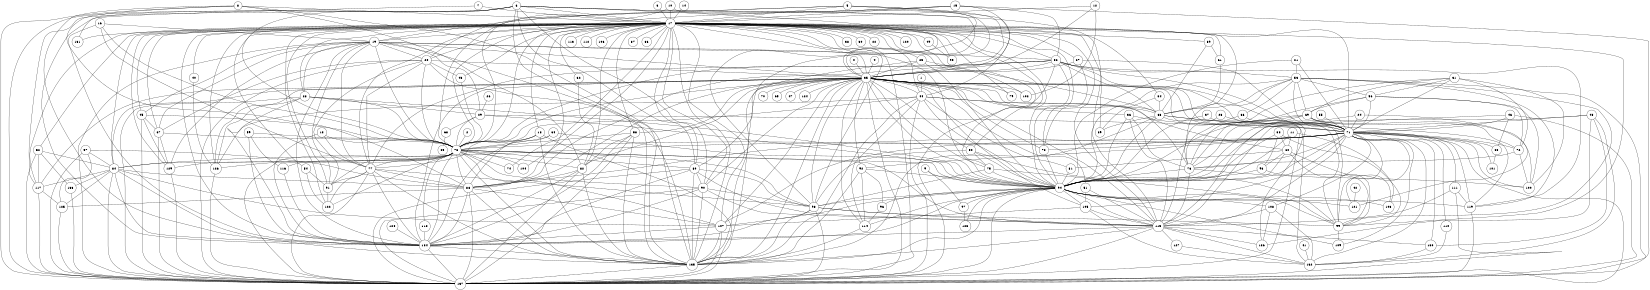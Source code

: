 graph g {
	graph [bb="0,0,1041.1,869.79",
		overlap=false,
		size="11, 11"
	];
	node [label="\N",
		shape=circle
	];
	137	 [height=0.68605,
		pos="620.97,429.7",
		width=0.68605];
	136	 [height=0.68605,
		pos="795.03,717.47",
		width=0.68605];
	135	 [height=0.68605,
		pos="589.3,375.9",
		width=0.68605];
	135 -- 137	 [pos="602,397.47 604.07,400.98 606.21,404.61 608.27,408.12"];
	134	 [height=0.68605,
		pos="493.75,332.34",
		width=0.68605];
	134 -- 137	 [pos="513.63,347.55 537.53,365.84 577.4,396.35 601.23,414.6"];
	134 -- 135	 [pos="516.39,342.66 531.63,349.61 551.62,358.72 566.82,365.65"];
	133	 [height=0.68605,
		pos="1013.6,424.23",
		width=0.68605];
	133 -- 137	 [pos="988.71,424.57 918,425.56 716.3,428.37 645.72,429.36"];
	132	 [height=0.68605,
		pos="700.49,663.5",
		width=0.68605];
	131	 [height=0.68605,
		pos="674.34,24.698",
		width=0.68605];
	130	 [height=0.68605,
		pos="717.61,743.15",
		width=0.68605];
	130 -- 132	 [pos="712.38,718.82 710.26,708.94 707.81,697.55 705.69,687.68"];
	129	 [height=0.68605,
		pos="464.44,214.43",
		width=0.68605];
	129 -- 137	 [pos="479.17,234.68 509.08,275.81 576.62,368.7 606.4,409.66"];
	128	 [height=0.68605,
		pos="272.21,34.193",
		width=0.68605];
	128 -- 134	 [pos="287.09,54.218 327.45,108.53 438.65,258.19 478.93,312.4"];
	127	 [height=0.68605,
		pos="345.06,728.06",
		width=0.68605];
	127 -- 132	 [pos="369.49,723.63 434.42,711.83 610.76,679.8 675.89,667.97"];
	126	 [height=0.68605,
		pos="558.26,324.91",
		width=0.68605];
	126 -- 137	 [pos="570.95,346.12 581.76,364.18 597.22,390.01 608.09,408.17"];
	125	 [height=0.68605,
		pos="889.61,541.08",
		width=0.68605];
	125 -- 137	 [pos="866.7,531.58 815.95,510.54 694.52,460.19 643.82,439.17"];
	124	 [height=0.68605,
		pos="1000.7,640.85",
		width=0.68605];
	123	 [height=0.68605,
		pos="226.14,528.26",
		width=0.68605];
	122	 [height=0.68605,
		pos="361.3,31.511",
		width=0.68605];
	121	 [height=0.68605,
		pos="176.01,609.41",
		width=0.68605];
	120	 [height=0.68605,
		pos="441.16,29.024",
		width=0.68605];
	119	 [height=0.68605,
		pos="601.04,588.52",
		width=0.68605];
	119 -- 137	 [pos="604.15,563.71 607.9,533.87 614.15,484.1 617.88,454.34"];
	118	 [height=0.68605,
		pos="143.58,286.51",
		width=0.68605];
	118 -- 134	 [pos="168.21,289.74 232.5,298.15 404.89,320.71 469.15,329.12"];
	117	 [height=0.68605,
		pos="797.12,498.41",
		width=0.68605];
	117 -- 137	 [pos="774.09,489.43 740.33,476.26 677.77,451.85 644.01,438.69"];
	117 -- 125	 [pos="819.98,508.96 834.32,515.57 852.72,524.06 867.01,530.65"];
	116	 [height=0.68605,
		pos="151.46,173.2",
		width=0.68605];
	116 -- 134	 [pos="173.91,183.65 235.94,212.48 409.09,292.98 471.21,321.86"];
	115	 [height=0.68605,
		pos="596.19,526.69",
		width=0.68605];
	115 -- 137	 [pos="602.31,502.72 606.13,487.8 611.02,468.67 614.83,453.74"];
	115 -- 136	 [pos="614.18,543.96 651.94,580.19 739.08,663.79 776.93,700.11"];
	115 -- 135	 [pos="595.05,501.79 593.77,473.77 591.7,428.52 590.43,400.59"];
	115 -- 134	 [pos="584.63,504.78 564.96,467.45 525.17,391.95 505.42,354.48"];
	115 -- 132	 [pos="611.35,546.59 631.13,572.52 665.52,617.63 685.3,643.58"];
	115 -- 130	 [pos="608.27,548.24 631.49,589.62 682.08,679.81 705.39,721.37"];
	115 -- 127	 [pos="576.9,542.16 530.15,579.64 411.23,675.01 364.42,712.54"];
	114	 [height=0.68605,
		pos="359.34,519.2",
		width=0.68605];
	114 -- 135	 [pos="380.56,505.98 424.37,478.68 524.37,416.36 568.13,389.09"];
	113	 [height=0.68605,
		pos="1016.4,348.5",
		width=0.68605];
	112	 [height=0.68605,
		pos="763.77,25.63",
		width=0.68605];
	111	 [height=0.68605,
		pos="670.64,602.94",
		width=0.68605];
	111 -- 137	 [pos="663.73,578.85 654.24,545.76 637.28,486.58 627.82,453.59"];
	111 -- 119	 [pos="646.29,597.9 639.55,596.5 632.23,594.98 625.48,593.59"];
	111 -- 115	 [pos="653.37,585.26 641.43,573.03 625.59,556.81 613.62,544.55"];
	110	 [height=0.68605,
		pos="289.65,841.38",
		width=0.68605];
	110 -- 132	 [pos="312.32,831.57 384.07,800.5 605.63,704.57 677.63,673.39"];
	109	 [height=0.68605,
		pos="288.62,566.11",
		width=0.68605];
	108	 [height=0.68605,
		pos="502.21,718.38",
		width=0.68605];
	108 -- 136	 [pos="527.18,718.3 582.5,718.13 714.86,717.72 770.13,717.55"];
	108 -- 132	 [pos="526.13,711.76 564.24,701.21 638.32,680.7 676.49,670.14"];
	108 -- 115	 [pos="513.18,696.02 531.28,659.08 567.23,585.76 585.29,548.92"];
	107	 [height=0.68605,
		pos="480.45,511.14",
		width=0.68605];
	107 -- 137	 [pos="502.1,498.6 528.59,483.25 573.14,457.42 599.53,442.13"];
	107 -- 135	 [pos="496.05,491.76 516.74,466.05 553.06,420.93 573.73,395.24"];
	107 -- 134	 [pos="482.3,486.28 484.84,452.12 489.38,391.04 491.92,356.99"];
	106	 [height=0.68605,
		pos="889.21,144.36",
		width=0.68605];
	105	 [height=0.68605,
		pos="541.28,638.14",
		width=0.68605];
	105 -- 132	 [pos="565.8,642.04 595.72,646.81 646,654.82 675.93,659.59"];
	105 -- 115	 [pos="552.26,615.85 561.83,596.41 575.65,568.36 585.23,548.94"];
	105 -- 107	 [pos="530.54,615.72 519.49,592.65 502.37,556.9 491.29,533.76"];
	104	 [height=0.68605,
		pos="337.73,148.68",
		width=0.68605];
	103	 [height=0.68605,
		pos="31.512,563.35",
		width=0.68605];
	102	 [height=0.68605,
		pos="897.29,396.24",
		width=0.68605];
	101	 [height=0.68605,
		pos="776,844.79",
		width=0.68605];
	100	 [height=0.68605,
		pos="537.88,838.69",
		width=0.68605];
	99	 [height=0.55967,
		pos="460.29,451.3",
		width=0.55967];
	99 -- 109	 [pos="443.52,462.51 411.88,483.67 343.49,529.41 309.16,552.37"];
	98	 [height=0.55967,
		pos="562.54,426.27",
		width=0.55967];
	98 -- 137	 [pos="582.97,427.47 587.19,427.72 591.67,427.98 596.02,428.24"];
	98 -- 135	 [pos="572.05,408.37 573.85,404.98 575.76,401.39 577.62,397.89"];
	98 -- 134	 [pos="550.55,409.91 538.85,393.93 521.02,369.58 508.46,352.43"];
	98 -- 115	 [pos="569.02,445.63 574.52,462.05 582.43,485.64 588.3,503.15"];
	98 -- 99	 [pos="542.82,431.09 524.72,435.53 498.03,442.06 479.94,446.49"];
	97	 [height=0.55967,
		pos="142.45,500.63",
		width=0.55967];
	97 -- 123	 [pos="161.86,507.04 174.03,511.06 189.79,516.26 202.66,520.51"];
	96	 [height=0.55967,
		pos="224.23,439.65",
		width=0.55967];
	96 -- 114	 [pos="241.61,449.88 266.28,464.41 311.37,490.96 338.02,506.65"];
	95	 [height=0.55967,
		pos="707.79,126.83",
		width=0.55967];
	94	 [height=0.55967,
		pos="416.46,489.56",
		width=0.55967];
	94 -- 137	 [pos="436.07,483.82 473.76,472.79 556.2,448.66 597.05,436.7"];
	94 -- 135	 [pos="433.35,478.45 465.2,457.51 534.05,412.23 568.62,389.5"];
	94 -- 134	 [pos="425.48,471.22 439.73,442.22 467.43,385.87 482.8,354.6"];
	94 -- 123	 [pos="396.45,493.63 361.33,500.77 288.71,515.54 250.65,523.28"];
	94 -- 121	 [pos="398.39,498.57 355.14,520.12 245.76,574.64 198.42,598.24"];
	94 -- 119	 [pos="434.49,499.23 468.6,517.51 542.43,557.1 579.25,576.84"];
	94 -- 115	 [pos="436.38,493.67 469.56,500.53 536.02,514.26 571.89,521.67"];
	94 -- 114	 [pos="398.39,498.94 393.03,501.72 387.09,504.8 381.51,507.7"];
	94 -- 109	 [pos="398.95,500.04 375.84,513.88 335.16,538.24 310.18,553.2"];
	94 -- 108	 [pos="423.62,508.67 439.28,550.46 476.51,649.8 493.5,695.12"];
	94 -- 107	 [pos="435.66,496.03 442.29,498.27 449.79,500.8 456.74,503.14"];
	94 -- 105	 [pos="429.58,505.18 452.61,532.6 500.24,589.29 525.21,619.01"];
	94 -- 103	 [pos="396.57,493.37 331.76,505.79 126.71,545.1 55.867,558.68"];
	94 -- 99	 [pos="431.79,476.18 436.03,472.47 440.64,468.45 444.89,464.74"];
	94 -- 98	 [pos="434.96,481.54 462.9,469.44 515.6,446.61 543.72,434.42"];
	94 -- 97	 [pos="396.31,490.37 345.64,492.42 213.33,497.77 162.63,499.82"];
	94 -- 96	 [pos="396.61,484.41 359.68,474.82 280.82,454.34 243.97,444.77"];
	93	 [height=0.55967,
		pos="296.6,481.96",
		width=0.55967];
	93 -- 99	 [pos="316.67,478.2 348.17,472.3 408.86,460.93 440.31,455.04"];
	93 -- 94	 [pos="316.93,483.25 338.97,484.64 373.95,486.86 396.03,488.26"];
	92	 [height=0.55967,
		pos="429.17,562.85",
		width=0.55967];
	92 -- 135	 [pos="442.55,547.23 471.79,513.09 541.31,431.93 573.02,394.9"];
	92 -- 114	 [pos="411.91,552.06 402.38,546.1 390.47,538.66 380.39,532.36"];
	92 -- 96	 [pos="411.7,552.34 372.98,529.07 280.34,473.38 241.66,450.12"];
	92 -- 94	 [pos="425.7,542.82 423.9,532.48 421.72,519.9 419.93,509.56"];
	91	 [height=0.55967,
		pos="530.92,206.6",
		width=0.55967];
	91 -- 122	 [pos="516.75,191.98 485.78,160 412.14,83.987 378.55,49.308"];
	90	 [height=0.55967,
		pos="644.9,382.44",
		width=0.55967];
	90 -- 137	 [pos="635.72,400.58 634.56,402.87 633.36,405.23 632.18,407.58"];
	90 -- 135	 [pos="624.83,380.08 621.35,379.67 617.69,379.24 614.09,378.82"];
	90 -- 134	 [pos="625.76,376.1 598.12,366.93 547.06,350.01 517.2,340.11"];
	90 -- 115	 [pos="638.44,401.6 629.58,427.81 613.71,474.82 604.14,503.15"];
	90 -- 98	 [pos="627.03,391.95 613.22,399.3 594.18,409.43 580.37,416.78"];
	89	 [height=0.55967,
		pos="750.29,269.87",
		width=0.55967];
	88	 [height=0.55967,
		pos="675.85,451.95",
		width=0.55967];
	88 -- 137	 [pos="656.96,444.29 652.75,442.59 648.23,440.75 643.87,438.99"];
	88 -- 135	 [pos="660.37,438.35 645.69,425.45 623.6,406.04 607.95,392.29"];
	88 -- 134	 [pos="658.72,440.7 625.16,418.66 550.89,369.87 514.57,346.02"];
	88 -- 125	 [pos="694.82,459.86 734.05,476.22 824,513.72 866.53,531.45"];
	88 -- 107	 [pos="656.4,457.84 620.39,468.75 543.47,492.05 504.36,503.9"];
	87	 [height=0.55967,
		pos="558.24,130.66",
		width=0.55967];
	86	 [height=0.55967,
		pos="1014.7,165.2",
		width=0.55967];
	85	 [height=0.55967,
		pos="20.148,450.42",
		width=0.55967];
	84	 [height=0.55967,
		pos="714.34,504.91",
		width=0.55967];
	84 -- 137	 [pos="698.5,492.15 682.48,479.24 657.68,459.27 640.46,445.4"];
	84 -- 135	 [pos="700,490.11 676.91,466.28 631.56,419.5 606.67,393.82"];
	84 -- 134	 [pos="698.12,492.22 658.42,461.16 556.48,381.42 513.42,347.73"];
	84 -- 133	 [pos="733.98,499.61 786.76,485.38 931.64,446.32 989.37,430.75"];
	84 -- 125	 [pos="734.11,508.99 766.34,515.64 830.12,528.8 865.15,536.03"];
	84 -- 117	 [pos="734.8,503.3 746.2,502.41 760.46,501.29 772.47,500.34"];
	84 -- 107	 [pos="694,505.45 651.21,506.59 552.03,509.23 505.45,510.48"];
	84 -- 88	 [pos="702.37,488.44 697.78,482.13 692.54,474.92 687.94,468.59"];
	83	 [height=0.55967,
		pos="686.45,849.64",
		width=0.55967];
	83 -- 101	 [pos="706.77,848.54 719.99,847.83 737.29,846.89 751.3,846.13"];
	82	 [height=0.55967,
		pos="683.2,307.9",
		width=0.55967];
	82 -- 137	 [pos="674.02,325.87 662.93,347.58 644.28,384.08 632.31,407.52"];
	82 -- 135	 [pos="666.84,319.74 650.87,331.31 626.53,348.94 609.39,361.35"];
	82 -- 134	 [pos="662.92,310.52 627.89,315.04 556.16,324.29 518.34,329.17"];
	82 -- 88	 [pos="682.16,328.23 680.76,355.69 678.28,404.32 676.88,431.72"];
	81	 [height=0.55967,
		pos="23.104,207.01",
		width=0.55967];
	81 -- 94	 [pos="39.505,218.79 103.48,264.75 335.89,431.68 399.99,477.73"];
	80	 [height=0.55967,
		pos="743.19,452.65",
		width=0.55967];
	80 -- 137	 [pos="723.28,448.91 702.05,444.92 668.38,438.6 645.51,434.31"];
	80 -- 135	 [pos="724.93,443.54 696.59,429.41 642.09,402.22 611.51,386.97"];
	80 -- 134	 [pos="724.85,443.8 680.07,422.2 565.26,366.83 516.36,343.25"];
	80 -- 115	 [pos="725.17,461.73 698.26,475.28 647.62,500.78 618.44,515.48"];
	80 -- 98	 [pos="723.17,449.72 688.44,444.65 617.44,434.29 582.65,429.21"];
	80 -- 90	 [pos="726.52,440.74 708.34,427.75 679.42,407.09 661.33,394.18"];
	79	 [height=0.55967,
		pos="888.04,468.54",
		width=0.55967];
	78	 [height=0.55967,
		pos="658.45,543.45",
		width=0.55967];
	78 -- 94	 [pos="638.65,539.04 593.16,528.91 481.62,504.07 436.2,493.95"];
	77	 [height=0.55967,
		pos="445.84,284.09",
		width=0.55967];
	77 -- 137	 [pos="461.38,297.01 493.44,323.67 566.84,384.69 601.79,413.75"];
	77 -- 135	 [pos="462.86,294.98 489.13,311.79 539.52,344.04 568.12,362.34"];
	77 -- 134	 [pos="460.21,298.57 465.29,303.67 471.04,309.47 476.34,314.81"];
	77 -- 122	 [pos="439.35,264.69 424.04,218.94 385.72,104.47 369.15,54.95"];
	77 -- 98	 [pos="458.77,299.85 481.21,327.18 527.07,383.06 549.54,410.44"];
	77 -- 91	 [pos="461.05,270.24 476.54,256.13 500.4,234.4 515.84,220.34"];
	77 -- 88	 [pos="462.38,296.16 504.82,327.13 617.18,409.14 659.46,439.99"];
	76	 [height=0.55967,
		pos="569.88,726.85",
		width=0.55967];
	76 -- 115	 [pos="572.55,706.55 577.41,669.58 587.68,591.39 592.94,551.39"];
	76 -- 100	 [pos="564.31,746.33 558.86,765.35 550.57,794.35 544.73,814.77"];
	76 -- 94	 [pos="558.85,709.78 530.61,666.11 455.95,550.64 427.6,506.79"];
	75	 [height=0.55967,
		pos="429.01,348.03",
		width=0.55967];
	75 -- 99	 [pos="434.89,367.45 440.48,385.92 448.85,413.53 454.43,431.96"];
	75 -- 98	 [pos="446.46,358.26 472.05,373.25 519.48,401.04 545.07,416.04"];
	75 -- 94	 [pos="427.21,368.31 424.82,395.21 420.64,442.43 418.25,469.32"];
	74	 [height=0.55967,
		pos="487.32,135.08",
		width=0.55967];
	73	 [height=0.55967,
		pos="531.2,379.27",
		width=0.55967];
	73 -- 137	 [pos="548.93,389.23 563.35,397.33 583.74,408.78 599.15,417.44"];
	73 -- 135	 [pos="551.52,378.09 555.71,377.85 560.16,377.59 564.49,377.34"];
	73 -- 134	 [pos="518.52,363.38 515.55,359.66 512.35,355.65 509.27,351.79"];
	73 -- 129	 [pos="523.54,360.36 511.21,329.92 487,270.14 473.71,237.33"];
	73 -- 126	 [pos="540.21,361.17 542.42,356.72 544.82,351.91 547.12,347.29"];
	73 -- 122	 [pos="522.3,361.06 493.63,302.37 403.66,118.21 372.25,53.923"];
	73 -- 118	 [pos="511.44,374.54 446.34,358.96 238.66,309.27 167.65,292.27"];
	73 -- 116	 [pos="513.39,369.61 450.93,335.71 241.85,222.26 173.37,185.1"];
	73 -- 115	 [pos="539.43,397.94 551.35,424.98 573.39,474.98 586.22,504.08"];
	73 -- 107	 [pos="523.93,398.17 514.83,421.81 499.25,462.29 489.42,487.84"];
	73 -- 104	 [pos="518.2,363.78 483.98,322.99 391.4,212.65 353.87,167.91"];
	73 -- 98	 [pos="542.51,396.24 545.39,400.55 548.47,405.18 551.34,409.48"];
	73 -- 94	 [pos="516.67,393.24 494.72,414.34 453.33,454.12 431.23,475.36"];
	73 -- 91	 [pos="531.17,358.79 531.11,325.47 531.01,259.93 530.95,226.8"];
	73 -- 90	 [pos="551.53,379.84 572.22,380.42 604.12,381.31 624.75,381.88"];
	73 -- 88	 [pos="549.23,388.33 576.94,402.26 629.74,428.78 657.59,442.78"];
	73 -- 84	 [pos="548.1,390.87 582.99,414.8 662.63,469.43 697.48,493.34"];
	73 -- 82	 [pos="549.53,370.66 578.75,356.94 635.54,330.28 664.8,316.54"];
	73 -- 80	 [pos="550.39,385.91 590.64,399.85 683.54,432 723.9,445.97"];
	73 -- 77	 [pos="517.48,363.98 501.56,346.22 475.43,317.09 459.52,299.34"];
	73 -- 74	 [pos="527.61,359.29 519.36,313.38 499.14,200.84 490.9,155"];
	72	 [height=0.55967,
		pos="383.97,845.15",
		width=0.55967];
	72 -- 100	 [pos="404.41,844.29 432.46,843.11 482.83,841 513.02,839.73"];
	72 -- 76	 [pos="401.13,834.23 436.54,811.69 517.39,760.25 552.77,737.74"];
	71	 [height=0.55967,
		pos="545.2,557.65",
		width=0.55967];
	71 -- 137	 [pos="555.57,540.13 569.27,517 593.39,476.28 608.2,451.28"];
	71 -- 132	 [pos="562.11,569.18 590.8,588.74 648.91,628.34 679.91,649.47"];
	71 -- 130	 [pos="559.01,572.52 590.34,606.22 666.66,688.34 700.72,724.98"];
	71 -- 121	 [pos="525.08,560.47 462.19,569.29 269.33,596.33 200.63,605.96"];
	71 -- 119	 [pos="562.87,567.42 568.11,570.32 573.91,573.52 579.37,576.54"];
	71 -- 115	 [pos="562.46,547.17 566.5,544.72 570.86,542.07 575.05,539.53"];
	71 -- 111	 [pos="564.25,564.53 586.45,572.55 623.16,585.8 647.12,594.45"];
	71 -- 110	 [pos="531.46,572.91 488.02,621.14 353.73,770.23 306.38,822.8"];
	71 -- 109	 [pos="524.63,558.33 477.9,559.87 363.86,563.63 313.37,565.29"];
	71 -- 108	 [pos="539.93,577.36 532.03,606.87 517.17,662.46 508.65,694.32"];
	71 -- 107	 [pos="528.52,545.68 519.98,539.54 509.51,532.02 500.53,525.57"];
	71 -- 105	 [pos="544.21,577.96 543.69,588.67 543.04,601.9 542.49,613.23"];
	71 -- 101	 [pos="557.93,573.5 597.34,622.53 717.21,771.65 760.34,825.3"];
	71 -- 100	 [pos="544.67,577.87 543.36,628.21 539.95,759.09 538.53,813.93"];
	71 -- 99	 [pos="532.3,541.5 516.25,521.39 489.01,487.27 473.03,467.25"];
	71 -- 94	 [pos="527.3,548.19 502.84,535.25 459.22,512.18 434.62,499.17"];
	71 -- 92	 [pos="524.99,558.56 503.82,559.51 470.76,560.99 449.54,561.94"];
	71 -- 88	 [pos="560.96,544.9 586.07,524.59 634.88,485.09 660.03,464.75"];
	71 -- 84	 [pos="564.6,551.6 597.14,541.46 662.34,521.12 694.91,510.97"];
	71 -- 83	 [pos="554.03,575.92 579.4,628.36 652.26,778.96 677.62,831.38"];
	71 -- 78	 [pos="565.44,555.12 586.06,552.53 617.83,548.55 638.38,545.97"];
	71 -- 76	 [pos="548.12,577.73 552.88,610.29 562.21,674.25 566.96,706.8"];
	71 -- 73	 [pos="543.62,537.54 540.93,503.28 535.49,433.98 532.79,399.59"];
	71 -- 72	 [pos="535.11,575.64 506.09,627.39 422.6,776.25 393.85,827.54"];
	70	 [height=0.55967,
		pos="1012.1,727.26",
		width=0.55967];
	69	 [height=0.55967,
		pos="390.44,652.12",
		width=0.55967];
	69 -- 115	 [pos="407.98,641.43 445.69,618.44 534.33,564.4 575.05,539.58"];
	69 -- 100	 [pos="403.01,668.03 429.96,702.13 493.23,782.18 522.51,819.24"];
	69 -- 94	 [pos="393.63,632.19 398.62,600.99 408.23,540.95 413.24,509.65"];
	69 -- 76	 [pos="409.3,659.97 443.86,674.36 516.91,704.78 551.27,719.1"];
	69 -- 72	 [pos="389.76,672.41 388.52,709.48 385.89,787.75 384.65,824.84"];
	69 -- 71	 [pos="407.89,641.47 437.61,623.32 497.73,586.63 527.57,568.41"];
	68	 [height=0.55967,
		pos="21.528,332.4",
		width=0.55967];
	68 -- 85	 [pos="21.291,352.69 21.038,374.31 20.64,408.34 20.387,430"];
	67	 [height=0.55967,
		pos="394.53,224.67",
		width=0.55967];
	67 -- 137	 [pos="409.73,238.44 449.9,274.8 558.69,373.31 602.42,412.9"];
	67 -- 129	 [pos="414.75,221.7 422.57,220.56 431.6,219.24 439.8,218.04"];
	67 -- 73	 [pos="407.88,239.77 433.94,269.25 491.32,334.16 517.59,363.88"];
	66	 [height=0.55967,
		pos="466.76,843.88",
		width=0.55967];
	66 -- 76	 [pos="480.24,828.58 500,806.15 536.63,764.58 556.4,742.15"];
	66 -- 71	 [pos="472.15,824.2 486.51,771.79 525.58,629.22 539.87,577.09"];
	65	 [height=0.55967,
		pos="883.94,707.93",
		width=0.55967];
	64	 [height=0.55967,
		pos="304.51,319.9",
		width=0.55967];
	64 -- 134	 [pos="324.76,321.23 359.66,323.53 431.02,328.22 468.88,330.71"];
	64 -- 94	 [pos="315.65,336.79 337.11,369.31 383.94,440.27 405.36,472.74"];
	64 -- 73	 [pos="324.23,325.07 367.21,336.32 468.89,362.95 511.68,374.16"];
	63	 [height=0.55967,
		pos="587.31,472.42",
		width=0.55967];
	63 -- 137	 [pos="599.85,456.51 601.72,454.14 603.66,451.67 605.58,449.24"];
	63 -- 135	 [pos="587.73,451.95 588.04,437.01 588.46,416.68 588.79,400.79"];
	63 -- 119	 [pos="589.7,492.64 592.04,512.39 595.6,542.49 598.1,563.69"];
	63 -- 94	 [pos="567.04,474.45 534.16,477.75 469.57,484.23 436.7,487.53"];
	63 -- 89	 [pos="600.1,456.53 630.57,418.66 707.15,323.48 737.56,285.69"];
	63 -- 71	 [pos="578.38,490.5 571.28,504.86 561.39,524.87 554.26,539.31"];
	62	 [height=0.55967,
		pos="794.2,132.05",
		width=0.55967];
	62 -- 82	 [pos="783.35,149.23 762.13,182.85 715.34,256.97 694.09,290.65"];
	61	 [height=0.55967,
		pos="899.69,319.9",
		width=0.55967];
	61 -- 63	 [pos="881.54,328.76 826.33,355.72 660.78,436.55 605.51,463.54"];
	60	 [height=0.55967,
		pos="298.17,401.18",
		width=0.55967];
	60 -- 103	 [pos="280.67,411.82 233.52,440.5 103.89,519.33 52.701,550.46"];
	60 -- 99	 [pos="317.72,407.23 348.97,416.89 409.79,435.69 440.92,445.31"];
	60 -- 94	 [pos="314.62,413.47 337.22,430.36 377.62,460.55 400.15,477.37"];
	60 -- 93	 [pos="297.77,421.57 297.54,433.81 297.23,449.34 297,461.58"];
	60 -- 81	 [pos="281.38,389.33 232.15,354.58 88.617,253.26 39.676,218.71"];
	59	 [height=0.55967,
		pos="234.97,255.3",
		width=0.55967];
	59 -- 134	 [pos="254.42,261.09 301.09,274.98 419.28,310.17 470.01,325.27"];
	59 -- 116	 [pos="220.43,241 206.22,227.03 184.57,205.75 169.32,190.77"];
	59 -- 73	 [pos="253.95,263.24 307.46,285.64 459.06,349.08 512.38,371.39"];
	58	 [height=0.55967,
		pos="754.83,391.59",
		width=0.55967];
	58 -- 137	 [pos="735.36,397.13 711.44,403.94 670.83,415.5 644.99,422.86"];
	58 -- 135	 [pos="734.53,389.66 704.14,386.78 646.89,381.36 614.08,378.25"];
	58 -- 134	 [pos="734.77,387.04 687.49,376.31 569.17,349.46 517.98,337.84"];
	58 -- 82	 [pos="741.69,376.24 728.85,361.23 709.39,338.51 696.49,323.44"];
	58 -- 73	 [pos="734.59,390.47 692.12,388.13 594.12,382.74 551.55,380.39"];
	57	 [height=0.55967,
		pos="802.9,562.61",
		width=0.55967];
	57 -- 137	 [pos="786.43,550.58 753.02,526.17 677.36,470.9 641.1,444.4"];
	57 -- 125	 [pos="822.57,557.72 835.26,554.57 851.86,550.45 865.37,547.1"];
	57 -- 88	 [pos="787.32,549.04 762.8,527.69 715.5,486.49 691.16,465.29"];
	57 -- 84	 [pos="785.82,551.48 770.14,541.27 747.03,526.21 731.36,516"];
	56	 [height=0.55967,
		pos="180.21,840.69",
		width=0.55967];
	56 -- 100	 [pos="200.46,840.58 261.79,840.23 445.38,839.21 512.74,838.83"];
	56 -- 76	 [pos="199.8,834.97 266.47,815.49 484.1,751.91 550.48,732.51"];
	56 -- 72	 [pos="200.49,841.13 239.55,841.99 324.78,843.85 363.77,844.7"];
	56 -- 71	 [pos="196.36,828.16 256.79,781.3 469.11,616.65 529.23,570.04"];
	56 -- 69	 [pos="195.33,827.13 234.02,792.42 336.32,700.66 375.18,665.81"];
	55	 [height=0.55967,
		pos="870.22,833.9",
		width=0.55967];
	55 -- 71	 [pos="854.54,820.57 799.51,773.8 615.5,617.41 560.72,570.84"];
	54	 [height=0.55967,
		pos="630.15,126.8",
		width=0.55967];
	54 -- 122	 [pos="610.81,119.95 562.53,102.84 436.83,58.281 384.59,39.766"];
	54 -- 91	 [pos="614.2,139.62 595.69,154.52 565.32,178.94 546.82,193.81"];
	53	 [height=0.55967,
		pos="492.77,576.89",
		width=0.55967];
	53 -- 137	 [pos="506,561.69 529.55,534.66 578.64,478.3 604.39,448.74"];
	53 -- 119	 [pos="512.88,579.05 530.86,580.98 557.26,583.82 576.48,585.88"];
	53 -- 99	 [pos="487.69,557.27 481.63,533.81 471.53,494.78 465.43,471.2"];
	53 -- 94	 [pos="479.47,561.68 465.55,545.75 443.81,520.86 429.85,504.89"];
	53 -- 76	 [pos="502.07,594.98 516.89,623.8 545.7,679.83 560.55,708.69"];
	53 -- 71	 [pos="511.69,569.95 516.39,568.22 521.42,566.38 526.12,564.65"];
	53 -- 69	 [pos="476.33,588.98 457.23,603.02 425.92,626.04 406.84,640.06"];
	53 -- 66	 [pos="490.81,596.96 485.99,646.44 473.58,773.85 468.74,823.58"];
	53 -- 63	 [pos="506.31,561.92 524.29,542.06 555.83,507.21 573.79,487.36"];
	53 -- 56	 [pos="477.27,589.97 424.05,634.88 249.16,782.5 195.8,827.53"];
	52	 [height=0.55967,
		pos="820.37,362.52",
		width=0.55967];
	52 -- 137	 [pos="801.25,368.96 764.6,381.31 684.56,408.28 644.62,421.74"];
	52 -- 133	 [pos="839.6,368.66 875.21,380.03 951.26,404.33 989.94,416.68"];
	52 -- 117	 [pos="816.94,382.57 812.8,406.79 805.83,447.52 801.35,473.66"];
	52 -- 84	 [pos="808.21,378.86 787.87,406.17 747.16,460.84 726.69,488.33"];
	51	 [height=0.55967,
		pos="774.72,633.48",
		width=0.55967];
	51 -- 115	 [pos="757.28,623.05 724.37,603.37 653.25,560.83 617.55,539.47"];
	51 -- 105	 [pos="754.41,633.88 711.71,634.74 612.71,636.71 566.23,637.64"];
	50	 [height=0.55967,
		pos="512.1,441.81",
		width=0.55967];
	50 -- 99	 [pos="492.22,445.45 488.34,446.16 484.27,446.91 480.38,447.62"];
	50 -- 98	 [pos="531.46,435.84 535.24,434.68 539.2,433.46 542.98,432.29"];
	50 -- 94	 [pos="493.66,451.01 476.62,459.52 451.44,472.09 434.52,480.54"];
	50 -- 75	 [pos="498.38,426.32 482.89,408.84 457.86,380.59 442.47,363.23"];
	49	 [height=0.55967,
		pos="897.84,236.43",
		width=0.55967];
	49 -- 95	 [pos="880.3,226.32 844.1,205.44 761.46,157.78 725.29,136.92"];
	48	 [height=0.55967,
		pos="641.71,733.79",
		width=0.55967];
	48 -- 136	 [pos="661.75,731.66 689.68,728.69 740.24,723.31 770.42,720.09"];
	48 -- 132	 [pos="654.75,718.19 663.55,707.68 675.2,693.74 684.55,682.56"];
	48 -- 130	 [pos="662.05,736.3 671.53,737.47 682.91,738.87 692.88,740.11"];
	48 -- 115	 [pos="637.34,713.94 628.95,675.77 610.61,592.29 601.51,550.92"];
	48 -- 71	 [pos="631.92,715.94 613.43,682.18 573.53,609.36 555.01,575.56"];
	47	 [height=0.55967,
		pos="869.78,619.8",
		width=0.55967];
	46	 [height=0.55967,
		pos="464.18,640.6",
		width=0.55967];
	46 -- 137	 [pos="476.23,624.4 504.55,586.3 575.32,491.11 606.19,449.59"];
	46 -- 94	 [pos="458.04,621.16 448.88,592.16 431.73,537.88 422.58,508.92"];
	46 -- 83	 [pos="479.11,654.64 519.61,692.72 631.18,797.65 671.59,835.66"];
	46 -- 71	 [pos="478.3,626.15 493.07,611.02 516.16,587.39 530.97,572.22"];
	45	 [height=0.55967,
		pos="595.94,202.29",
		width=0.55967];
	45 -- 137	 [pos="598.17,222.47 602.76,264.21 613.29,359.91 618.27,405.15"];
	45 -- 129	 [pos="575.68,204.16 552.49,206.3 514.47,209.81 489.44,212.12"];
	45 -- 73	 [pos="589.02,221.23 576.59,255.21 550.64,326.13 538.18,360.2"];
	45 -- 67	 [pos="575.89,204.52 537.39,208.8 453.47,218.12 414.79,222.41"];
	44	 [height=0.55967,
		pos="363.78,370.47",
		width=0.55967];
	44 -- 137	 [pos="383.54,375.02 430,385.72 546.09,412.46 596.72,424.12"];
	44 -- 135	 [pos="384.2,370.96 425.61,371.96 519.4,374.22 564.36,375.3"];
	44 -- 126	 [pos="383.5,365.85 419.33,357.46 494.99,339.73 533.95,330.61"];
	44 -- 114	 [pos="363.18,390.84 362.37,417.81 360.95,465.34 360.08,494.38"];
	44 -- 94	 [pos="372.02,389.08 381.91,411.45 398.42,448.77 408.29,471.08"];
	44 -- 81	 [pos="345.47,361.68 286.31,333.3 100.79,244.29 41.511,215.84"];
	44 -- 73	 [pos="383.98,371.53 416.16,373.22 478.71,376.51 510.93,378.21"];
	44 -- 63	 [pos="382.46,378.99 424.64,398.23 526.87,444.85 568.85,464"];
	44 -- 60	 [pos="345.51,379.03 336.56,383.21 325.8,388.25 316.8,392.46"];
	43	 [height=0.55967,
		pos="415.07,141.57",
		width=0.55967];
	43 -- 73	 [pos="423.99,159.83 445.61,204.07 500.6,316.64 522.25,360.95"];
	42	 [height=0.55967,
		pos="32.752,828.2",
		width=0.55967];
	42 -- 121	 [pos="43.993,811.03 69.982,771.34 134.15,673.34 162.35,630.28"];
	41	 [height=0.55967,
		pos="1003.5,845.34",
		width=0.55967];
	41 -- 132	 [pos="985.9,834.77 933.48,803.32 778.53,710.33 721.7,676.22"];
	40	 [height=0.55967,
		pos="735.96,199.54",
		width=0.55967];
	40 -- 126	 [pos="719.24,211.33 686.5,234.44 614.02,285.57 578.58,310.58"];
	39	 [height=0.55967,
		pos="820.12,291.85",
		width=0.55967];
	39 -- 63	 [pos="804.12,304.26 761.59,337.25 646.09,426.84 603.43,459.92"];
	39 -- 61	 [pos="839.38,298.64 851.89,303.05 868.13,308.78 880.61,313.17"];
	38	 [height=0.55967,
		pos="593.72,25.299",
		width=0.55967];
	37	 [height=0.55967,
		pos="292.17,640.34",
		width=0.55967];
	37 -- 94	 [pos="305,624.78 328.82,595.88 379.6,534.27 403.51,505.27"];
	37 -- 71	 [pos="311.6,633.99 358.82,618.56 479.12,579.25 526.04,563.91"];
	36	 [height=0.55967,
		pos="615.84,655.89",
		width=0.55967];
	36 -- 115	 [pos="612.77,635.71 609.29,612.85 603.63,575.63 599.91,551.15"];
	36 -- 94	 [pos="600.19,642.84 562.92,611.75 469.23,533.58 432.03,502.55"];
	36 -- 76	 [pos="604.71,673.07 597.49,684.22 588.11,698.7 580.9,709.83"];
	36 -- 71	 [pos="603.86,639.23 590.79,621.05 570,592.15 557,574.07"];
	35	 [height=0.55967,
		pos="642.9,489.64",
		width=0.55967];
	35 -- 137	 [pos="635.97,470.67 633.91,465.05 631.63,458.82 629.48,452.96"];
	35 -- 136	 [pos="654.34,506.76 681.84,547.95 751.6,652.43 781.3,696.91"];
	35 -- 135	 [pos="634.29,471.36 624.94,451.52 609.99,419.81 599.92,398.43"];
	35 -- 134	 [pos="628.87,474.84 601.46,445.93 540.87,382.04 511.04,350.57"];
	35 -- 132	 [pos="649.29,508.91 659.92,541 681.21,605.29 692.7,639.99"];
	35 -- 126	 [pos="633.68,471.7 618.09,441.34 586.55,379.96 569.61,347.01"];
	35 -- 124	 [pos="661.64,497.55 722.03,523.08 911.52,603.15 977.66,631.1"];
	35 -- 117	 [pos="663.07,490.78 691.15,492.38 742.01,495.27 772.36,497"];
	35 -- 115	 [pos="627.09,502.18 623.38,505.12 619.39,508.29 615.55,511.33"];
	35 -- 114	 [pos="622.51,491.76 571.72,497.06 439.66,510.83 384.32,516.6"];
	35 -- 107	 [pos="622.66,492.32 592.8,496.27 537.05,503.65 504.94,507.9"];
	35 -- 105	 [pos="631.44,506.38 612.76,533.69 575.77,587.73 555.46,617.41"];
	35 -- 102	 [pos="662.02,482.62 707.9,465.78 824.08,423.12 873.96,404.81"];
	35 -- 99	 [pos="623.01,485.46 587.89,478.09 515.27,462.84 480.15,455.47"];
	35 -- 98	 [pos="627.03,477.12 612.94,466.01 592.46,449.86 578.38,438.76"];
	35 -- 94	 [pos="622.41,489.63 579.3,489.62 479.67,489.58 436.74,489.57"];
	35 -- 92	 [pos="623.56,496.26 582.87,510.2 488.84,542.41 448.32,556.29"];
	35 -- 90	 [pos="643.28,469.48 643.64,450.43 644.17,422.01 644.52,402.88"];
	35 -- 88	 [pos="656.3,474.31 658.3,472.03 660.36,469.67 662.35,467.39"];
	35 -- 84	 [pos="662.8,493.89 672.71,496.01 684.66,498.56 694.55,500.68"];
	35 -- 82	 [pos="647.29,469.84 655.04,434.88 671.07,362.61 678.81,327.67"];
	35 -- 80	 [pos="662.24,482.51 680.11,475.91 706.51,466.18 724.26,459.63"];
	35 -- 79	 [pos="663.38,487.87 709.64,483.89 821.75,474.24 867.79,470.28"];
	35 -- 78	 [pos="648.52,509.07 649.91,513.88 651.4,519.05 652.8,523.87"];
	35 -- 76	 [pos="636.93,509.05 623.2,553.64 589.55,662.97 575.84,707.5"];
	35 -- 75	 [pos="625.76,478.29 585.61,451.71 485.87,385.67 445.93,359.24"];
	35 -- 73	 [pos="628.3,475.21 606.89,454.06 567.22,414.86 545.81,393.7"];
	35 -- 71	 [pos="626.33,501.18 608.36,513.68 579.85,533.53 561.85,546.06"];
	35 -- 70	 [pos="660.22,500.78 722.23,540.69 932.86,676.26 994.81,716.14"];
	35 -- 65	 [pos="657.98,503.29 701.27,542.49 825.59,655.08 868.87,694.28"];
	35 -- 63	 [pos="623.46,483.62 618.08,481.95 612.23,480.14 606.84,478.47"];
	35 -- 58	 [pos="658.47,476 679.85,457.27 718.08,423.78 739.4,405.11"];
	35 -- 51	 [pos="656.76,504.76 682.14,532.46 735.81,591.01 761.05,618.56"];
	35 -- 50	 [pos="623.88,482.68 599.09,473.61 555.96,457.84 531.15,448.77"];
	35 -- 47	 [pos="660.71,499.85 703.12,524.18 809.73,585.35 852.06,609.63"];
	35 -- 44	 [pos="624.16,481.63 573.31,459.92 433.2,400.11 382.45,378.44"];
	35 -- 36	 [pos="639.64,509.69 634.44,541.65 624.32,603.77 619.12,635.77"];
	34	 [height=0.55967,
		pos="689.27,252.78",
		width=0.55967];
	34 -- 89	 [pos="708.91,258.28 715.88,260.24 723.72,262.43 730.68,264.38"];
	34 -- 63	 [pos="680.75,271.13 661.56,312.47 615.11,412.53 595.88,453.97"];
	33	 [height=0.55967,
		pos="226.67,349.5",
		width=0.55967];
	33 -- 99	 [pos="245.39,357.66 289.24,376.77 398.18,424.23 441.8,443.24"];
	33 -- 94	 [pos="243.18,361.68 279.16,388.24 364.29,451.06 400.12,477.5"];
	33 -- 93	 [pos="236.1,367.36 249.44,392.64 273.71,438.6 287.09,463.95"];
	33 -- 60	 [pos="243.25,361.49 254.8,369.84 270.14,380.93 281.68,389.26"];
	32	 [height=0.55967,
		pos="537.01,494.9",
		width=0.55967];
	32 -- 137	 [pos="553.2,482.33 566.92,471.67 586.65,456.35 601.29,444.99"];
	32 -- 119	 [pos="548.45,511.64 559.25,527.42 575.45,551.1 587.01,568.01"];
	32 -- 99	 [pos="519.21,484.79 506.82,477.74 490.36,468.39 477.99,461.36"];
	32 -- 94	 [pos="516.83,494.01 494.58,493.02 458.98,491.44 436.7,490.46"];
	32 -- 88	 [pos="556.31,488.93 582.69,480.77 629.73,466.22 656.26,458.01"];
	32 -- 77	 [pos="528.92,476.2 511.62,436.19 471.2,342.72 453.91,302.75"];
	32 -- 73	 [pos="535.99,474.76 534.93,453.67 533.28,420.72 532.22,399.57"];
	32 -- 71	 [pos="539.64,515.1 540.58,522.27 541.63,530.33 542.56,537.49"];
	32 -- 63	 [pos="555.45,486.66 559.83,484.7 564.49,482.62 568.87,480.66"];
	32 -- 53	 [pos="527.41,512.69 519.99,526.45 509.76,545.39 502.35,559.13"];
	32 -- 35	 [pos="557.42,493.89 576.18,492.96 603.82,491.58 622.55,490.65"];
	31	 [height=0.55967,
		pos="608.16,844.78",
		width=0.55967];
	31 -- 100	 [pos="587.83,843.02 579.97,842.34 570.89,841.55 562.65,840.84"];
	31 -- 76	 [pos="601.93,825.57 594.81,803.64 583.23,767.98 576.12,746.05"];
	31 -- 72	 [pos="587.87,844.81 545.3,844.88 447.05,845.04 404.38,845.11"];
	31 -- 71	 [pos="603.83,825.05 592.33,772.59 561.09,630.14 549.55,577.53"];
	31 -- 69	 [pos="592.85,831.23 552.88,795.86 445.69,701.01 405.73,665.65"];
	31 -- 56	 [pos="587.81,844.59 515.72,843.9 272.97,841.58 200.68,840.89"];
	30	 [height=0.55967,
		pos="1005.5,36.872",
		width=0.55967];
	29	 [height=0.55967,
		pos="359.84,445.37",
		width=0.55967];
	29 -- 94	 [pos="375.91,457.91 383.63,463.94 392.85,471.13 400.54,477.14"];
	29 -- 73	 [pos="378.83,438.04 411.86,425.3 479.48,399.22 512.38,386.53"];
	29 -- 71	 [pos="377.28,455.93 412.69,477.39 492.67,525.84 527.94,547.2"];
	29 -- 68	 [pos="340.68,438.97 281.27,419.14 100.59,358.8 40.896,338.87"];
	28	 [height=0.55967,
		pos="377.06,299.19",
		width=0.55967];
	28 -- 137	 [pos="395,308.79 438.78,332.22 551.05,392.28 598.87,417.87"];
	28 -- 134	 [pos="396.59,304.74 416.7,310.45 448.08,319.37 469.71,325.51"];
	28 -- 126	 [pos="397.14,302.04 430.59,306.79 497.6,316.3 533.76,321.44"];
	28 -- 94	 [pos="381.2,319.2 388.79,355.86 404.83,433.36 412.37,469.81"];
	28 -- 73	 [pos="395.04,308.53 424.59,323.88 483.07,354.27 512.85,369.74"];
	28 -- 29	 [pos="374.7,319.21 371.42,347.05 365.52,397.17 362.22,425.12"];
	27	 [height=0.55967,
		pos="728.98,566.72",
		width=0.55967];
	27 -- 78	 [pos="709.71,560.36 699.75,557.08 687.65,553.08 677.7,549.8"];
	27 -- 71	 [pos="708.61,565.71 673.19,563.97 600.66,560.39 565.38,558.65"];
	27 -- 35	 [pos="713.59,552.94 697.92,538.91 673.78,517.29 658.16,503.3"];
	26	 [height=0.55967,
		pos="24.287,676.74",
		width=0.55967];
	26 -- 29	 [pos="40.927,665.27 98.055,625.88 285.82,496.41 343.1,456.91"];
	25	 [height=0.55967,
		pos="414.8,413.37",
		width=0.55967];
	25 -- 135	 [pos="434.82,409.08 467.04,402.15 530.33,388.56 565.06,381.1"];
	25 -- 94	 [pos="415.24,433.79 415.48,444.81 415.78,458.36 416.02,469.35"];
	25 -- 63	 [pos="433.92,419.92 467.08,431.27 534.89,454.48 568.11,465.85"];
	25 -- 35	 [pos="434.25,419.88 477.34,434.28 580.46,468.76 623.51,483.15"];
	24	 [height=0.55967,
		pos="249.88,716.94",
		width=0.55967];
	24 -- 121	 [pos="238.34,700.14 225.36,681.24 204.25,650.52 190.25,630.14"];
	24 -- 94	 [pos="261.86,700.59 292.52,658.73 373.58,548.09 404.36,506.07"];
	24 -- 71	 [pos="267.91,707.21 320.76,678.71 474.86,595.59 527.4,567.25"];
	23	 [height=0.55967,
		pos="430.54,731.65",
		width=0.55967];
	23 -- 115	 [pos="443.26,715.91 473.18,678.88 547.96,586.37 580.57,546.02"];
	23 -- 71	 [pos="441.74,714.65 463.66,681.38 511.99,608.04 533.95,574.72"];
	22	 [height=0.55967,
		pos="517.32,26.927",
		width=0.55967];
	21	 [height=0.55967,
		pos="364.64,587.31",
		width=0.55967];
	21 -- 94	 [pos="374.15,569.38 383.5,551.74 397.69,524.97 407.01,507.37"];
	21 -- 71	 [pos="384.65,584.02 419.36,578.32 490.33,566.67 525.09,560.96"];
	21 -- 53	 [pos="384.94,585.66 408.93,583.71 448.61,580.48 472.56,578.53"];
	20	 [height=0.55967,
		pos="630.26,265.57",
		width=0.55967];
	20 -- 137	 [pos="629.13,285.69 627.42,315.74 624.22,372.27 622.38,404.85"];
	20 -- 135	 [pos="623.13,284.78 616.11,303.68 605.4,332.53 597.92,352.69"];
	20 -- 91	 [pos="612.5,255.02 594.42,244.29 566.56,227.75 548.53,217.05"];
	20 -- 77	 [pos="610.18,267.58 574.7,271.15 501.36,278.51 465.9,282.07"];
	20 -- 73	 [pos="616.9,280.9 598,302.6 563.63,342.05 544.66,363.82"];
	20 -- 67	 [pos="610.17,262.08 565.63,254.35 459.06,235.86 414.57,228.14"];
	20 -- 43	 [pos="612.65,255.42 572.2,232.11 473.02,174.96 432.63,151.68"];
	20 -- 35	 [pos="631.41,285.85 633.81,328.4 639.35,426.59 641.75,469.24"];
	19	 [height=0.55967,
		pos="474.56,391.2",
		width=0.55967];
	19 -- 137	 [pos="494.31,396.4 520.92,403.4 568.27,415.84 596.93,423.38"];
	19 -- 135	 [pos="494.55,388.54 514.06,385.93 543.81,381.97 564.76,379.17"];
	19 -- 134	 [pos="480.84,371.93 482.5,366.83 484.32,361.27 486.04,355.98"];
	19 -- 129	 [pos="473.4,370.93 471.53,338.37 467.88,274.53 465.86,239.28"];
	19 -- 94	 [pos="464.17,408.79 453.6,426.69 437.3,454.28 426.76,472.13"];
	19 -- 91	 [pos="480.48,371.8 491.31,336.34 514.16,261.49 524.99,226.03"];
	19 -- 77	 [pos="469.29,371.56 464.11,352.23 456.24,322.89 451.07,303.61"];
	19 -- 73	 [pos="494.37,387.03 499.86,385.88 505.81,384.62 511.3,383.46"];
	19 -- 67	 [pos="465.69,372.75 450.26,340.65 418.68,274.93 403.31,242.95"];
	19 -- 45	 [pos="485.55,374.11 508.6,338.23 561.79,255.45 584.9,219.49"];
	19 -- 35	 [pos="492.26,401.55 524.67,420.51 593.2,460.58 625.44,479.43"];
	19 -- 32	 [pos="485.15,408.8 496.71,427.98 515.08,458.49 526.57,477.57"];
	19 -- 29	 [pos="456.13,399.91 434.72,410.01 399.61,426.59 378.22,436.69"];
	19 -- 28	 [pos="459.75,377.23 441.43,359.94 410.4,330.65 392.01,313.3"];
	19 -- 20	 [pos="490.35,378.47 520.19,354.39 584.56,302.44 614.44,278.34"];
	18	 [height=0.55967,
		pos="661.35,196.15",
		width=0.55967];
	18 -- 137	 [pos="657.91,216.07 650.53,258.76 633.2,358.97 625.18,405.35"];
	18 -- 135	 [pos="653.77,215.05 640.48,248.22 612.99,316.8 598.58,352.76"];
	18 -- 88	 [pos="662.51,216.65 665.23,264.67 671.99,383.95 674.7,431.71"];
	18 -- 77	 [pos="642.6,203.8 601.84,220.43 505.56,259.72 464.7,276.39"];
	18 -- 73	 [pos="649.57,212.73 624.85,247.5 567.82,327.75 543.04,362.6"];
	17	 [height=0.55967,
		pos="622.34,326.26",
		width=0.55967];
	17 -- 137	 [pos="622.07,346.7 621.85,363.42 621.54,387.13 621.3,404.93"];
	17 -- 135	 [pos="611.15,343.06 608.53,347 605.71,351.24 602.99,355.32"];
	17 -- 134	 [pos="601.96,327.22 579.3,328.29 542.7,330.03 518.43,331.17"];
	17 -- 131	 [pos="625.83,306 635.05,252.52 660.04,107.63 670.08,49.413"];
	17 -- 129	 [pos="605.74,314.5 576.6,293.86 516.35,251.19 484.77,228.82"];
	17 -- 126	 [pos="602.06,325.83 596.05,325.71 589.39,325.57 583.12,325.43"];
	17 -- 122	 [pos="608.67,310.83 564.51,260.96 425.72,104.25 377.78,50.119"];
	17 -- 120	 [pos="611.81,308.99 580.55,257.7 488.27,106.31 454.09,50.231"];
	17 -- 117	 [pos="636.94,340.64 668.85,372.07 744.73,446.81 779.35,480.91"];
	17 -- 115	 [pos="619.69,346.58 614.86,383.6 604.64,461.91 599.41,501.96"];
	17 -- 113	 [pos="642.69,327.41 709.12,331.16 919.44,343.03 991.72,347.11"];
	17 -- 112	 [pos="630.97,307.91 655.62,255.51 726.27,105.34 753.18,48.133"];
	17 -- 107	 [pos="609.99,342.34 584.04,376.17 523.87,454.57 495.62,491.38"];
	17 -- 106	 [pos="639.03,314.88 685.7,283.07 817.45,193.26 868.57,158.42"];
	17 -- 104	 [pos="604.96,315.42 555.36,284.47 413.19,195.77 359.04,161.98"];
	17 -- 102	 [pos="642.11,331.29 691.36,343.83 819.41,376.42 873.07,390.08"];
	17 -- 99	 [pos="606.21,338.7 575.15,362.67 507.36,414.97 476.35,438.9"];
	17 -- 98	 [pos="611.92,343.68 601.01,361.92 583.97,390.42 573.03,408.71"];
	17 -- 95	 [pos="630.38,307.5 646.7,269.39 683.58,183.34 699.83,145.4"];
	17 -- 94	 [pos="606.52,338.8 568.2,369.2 470.7,446.53 432.33,476.97"];
	17 -- 91	 [pos="610.01,310.12 592.56,287.28 560.85,245.77 543.35,222.87"];
	17 -- 90	 [pos="629.85,344.97 632.26,350.97 634.93,357.62 637.35,363.62"];
	17 -- 89	 [pos="640.94,318.06 665.2,307.37 707.39,288.78 731.66,278.08"];
	17 -- 88	 [pos="630.23,344.8 640.35,368.57 657.79,409.53 667.92,433.33"];
	17 -- 87	 [pos="615.96,306.79 603.67,269.3 576.86,187.48 564.59,150.05"];
	17 -- 86	 [pos="641,318.6 707.1,291.47 929.67,200.11 995.95,172.91"];
	17 -- 84	 [pos="631.67,344.37 649.3,378.61 687.34,452.47 704.99,486.75"];
	17 -- 82	 [pos="641.93,320.35 648.88,318.25 656.7,315.89 663.64,313.8"];
	17 -- 80	 [pos="636.68,341.25 660.06,365.71 706.12,413.87 729.25,438.06"];
	17 -- 79	 [pos="640.18,335.81 688.59,361.73 821.96,433.15 870.27,459.02"];
	17 -- 78	 [pos="625.67,346.3 632.55,387.68 648.26,482.12 655.13,523.46"];
	17 -- 77	 [pos="602.43,321.5 568.45,313.38 499.61,296.93 465.67,288.83"];
	17 -- 75	 [pos="602.01,328.55 564.78,332.74 486.08,341.6 449.06,345.77"];
	17 -- 74	 [pos="610.59,309.63 585.06,273.47 524.73,188.05 499.13,151.81"];
	17 -- 73	 [pos="604.76,336.48 588.63,345.87 564.84,359.7 548.72,369.08"];
	17 -- 71	 [pos="615.89,345.59 601.37,389.15 566.23,494.56 551.68,538.22"];
	17 -- 67	 [pos="603.69,317.94 560.87,298.85 455.87,252.02 413.11,232.95"];
	17 -- 63	 [pos="617.61,345.97 610.93,373.87 598.78,424.57 592.07,452.55"];
	17 -- 62	 [pos="635.82,311.02 667.95,274.71 748.71,183.45 780.77,147.21"];
	17 -- 61	 [pos="642.73,325.79 694.02,324.62 827.94,321.55 879.26,320.37"];
	17 -- 58	 [pos="640.48,335.21 665.71,347.65 711.14,370.05 736.48,382.54"];
	17 -- 54	 [pos="623.13,306.04 624.63,267.81 627.85,185.35 629.35,147.08"];
	17 -- 52	 [pos="642.42,329.94 680.47,336.9 762.67,351.96 800.54,358.89"];
	17 -- 50	 [pos="608.38,340.89 587.29,363 547.52,404.68 526.3,426.93"];
	17 -- 49	 [pos="641.71,319.94 692.3,303.45 827.93,259.23 878.49,242.74"];
	17 -- 45	 [pos="618.1,306.34 613.17,283.21 605.09,245.27 600.17,222.16"];
	17 -- 44	 [pos="602.05,329.73 553.72,337.99 432.22,358.77 383.98,367.02"];
	17 -- 43	 [pos="607.1,312.68 568.77,278.52 468.69,189.35 430.34,155.17"];
	17 -- 40	 [pos="635.82,311.22 657.69,286.84 700.64,238.93 722.5,214.55"];
	17 -- 39	 [pos="642.39,322.77 680.3,316.17 762.07,301.95 800.02,295.35"];
	17 -- 38	 [pos="620.42,306.04 615.2,251.22 600.84,100.15 595.64,45.425"];
	17 -- 35	 [pos="624.86,346.29 628.81,377.65 636.4,437.98 640.36,469.44"];
	17 -- 34	 [pos="636.21,311.03 647.77,298.34 664.15,280.35 675.65,267.73"];
	17 -- 32	 [pos="613.21,344.31 596.82,376.68 562.63,444.27 546.2,476.73"];
	17 -- 30	 [pos="638.8,313.82 701.68,266.33 926.3,96.674 989.08,49.261"];
	17 -- 28	 [pos="602.27,324.04 556.27,318.97 443.67,306.54 397.41,301.44"];
	17 -- 27	 [pos="630.53,344.73 650.38,389.49 700.88,503.36 720.76,548.19"];
	17 -- 25	 [pos="603.55,334.14 564.04,350.73 472.73,389.05 433.39,405.57"];
	17 -- 22	 [pos="615.61,307.08 596.64,253.01 542.89,99.817 524,45.947"];
	17 -- 20	 [pos="624.98,306.05 625.82,299.57 626.76,292.39 627.61,285.89"];
	17 -- 19	 [pos="603.62,334.48 575.2,346.98 521.46,370.59 493.12,383.05"];
	17 -- 18	 [pos="628.18,306.78 635.53,282.25 648.09,240.35 655.47,215.76"];
	16	 [height=0.55967,
		pos="318.85,237.27",
		width=0.55967];
	16 -- 134	 [pos="336.58,246.91 368.8,264.42 436.85,301.41 471.89,320.46"];
	16 -- 77	 [pos="337.86,244.28 361.8,253.1 402.7,268.18 426.7,277.03"];
	16 -- 73	 [pos="335.87,248.65 375.73,275.3 474.75,341.52 514.39,368.03"];
	16 -- 19	 [pos="333.22,251.48 362.88,280.8 430.59,347.74 460.22,377.03"];
	15	 [height=0.55967,
		pos="693.35,356.95",
		width=0.55967];
	15 -- 137	 [pos="679.05,371.32 667.43,383 650.99,399.52 638.57,412.01"];
	15 -- 73	 [pos="673.14,359.73 641.98,364.02 582.56,372.2 551.41,376.49"];
	15 -- 35	 [pos="686.12,375.96 676.53,401.18 659.7,445.46 650.12,470.66"];
	15 -- 32	 [pos="678.07,370.43 648.26,396.73 582.62,454.65 552.57,481.17"];
	15 -- 19	 [pos="673.16,360.11 631.48,366.64 536.34,381.53 494.7,388.05"];
	15 -- 17	 [pos="674.69,348.88 664.33,344.41 651.49,338.86 641.12,334.37"];
	14	 [height=0.55967,
		pos="866.68,28.622",
		width=0.55967];
	14 -- 17	 [pos="853.88,44.205 811.76,95.518 677.67,258.86 635.3,310.47"];
	13	 [height=0.55967,
		pos="250.46,157.5",
		width=0.55967];
	13 -- 134	 [pos="267.18,169.52 310.55,200.69 426.54,284.04 473.55,317.82"];
	13 -- 77	 [pos="267.45,168.51 304.4,192.45 391.7,249.01 428.74,273.01"];
	13 -- 73	 [pos="266.35,170.06 315.65,209 465.59,327.45 515.13,366.58"];
	12	 [height=0.55967,
		pos="814.8,432.09",
		width=0.55967];
	12 -- 102	 [pos="833.52,423.96 845.69,418.67 861.63,411.74 874.53,406.13"];
	12 -- 35	 [pos="795.42,438.58 762.32,449.66 695.27,472.11 662.22,483.17"];
	12 -- 17	 [pos="797.04,422.32 760.38,402.16 676.69,356.14 640.06,336"];
	11	 [height=0.55967,
		pos="140.44,394.43",
		width=0.55967];
	11 -- 103	 [pos="129.39,411.56 109.27,442.76 66.72,508.75 44.952,542.5"];
	11 -- 94	 [pos="159.85,401.12 210.53,418.59 346.41,465.42 397.07,482.88"];
	11 -- 60	 [pos="160.74,395.3 191.02,396.6 247.71,399.02 277.95,400.32"];
	10	 [height=0.55967,
		pos="751.25,331.17",
		width=0.55967];
	10 -- 73	 [pos="731.34,335.52 689.44,344.68 592.63,365.84 550.91,374.96"];
	10 -- 35	 [pos="739.86,347.83 719.11,378.18 675.35,442.18 654.47,472.72"];
	10 -- 17	 [pos="731.11,330.4 707.03,329.48 666.97,327.96 642.76,327.04"];
	9	 [height=0.5,
		pos="150.53,710.53",
		width=0.5];
	9 -- 97	 [pos="149.83,692.27 148.32,653.17 144.8,561.61 143.23,520.84"];
	9 -- 94	 [pos="164.46,698.96 209.77,661.31 352.85,542.41 400.7,502.65"];
	8	 [height=0.5,
		pos="572.71,268.06",
		width=0.5];
	8 -- 137	 [pos="577.87,285.36 586.55,314.44 604.08,373.14 613.9,406.02"];
	8 -- 135	 [pos="575.45,285.87 578.19,303.7 582.43,331.27 585.5,351.21"];
	8 -- 134	 [pos="558.59,279.56 545.9,289.88 527.16,305.14 513.08,316.6"];
	8 -- 88	 [pos="581.68,284.06 600.89,318.31 645.88,398.53 665.92,434.25"];
	8 -- 82	 [pos="589.97,274.29 610.12,281.55 643.34,293.53 664.2,301.05"];
	8 -- 17	 [pos="584.47,281.86 591.92,290.59 601.57,301.91 609.26,310.93"];
	7	 [height=0.5,
		pos="813.25,214.76",
		width=0.5];
	7 -- 131	 [pos="802.58,200.17 777.93,166.44 716.99,83.061 688.92,44.654"];
	7 -- 17	 [pos="797.63,223.89 762.36,244.48 676.79,294.46 639.82,316.05"];
	6	 [height=0.5,
		pos="697.4,408.55",
		width=0.5];
	6 -- 137	 [pos="679.68,413.46 669.36,416.31 656.21,419.95 644.97,423.06"];
	6 -- 135	 [pos="680.04,403.31 661.89,397.83 633.31,389.19 613.07,383.08"];
	6 -- 134	 [pos="680.39,402.19 643.97,388.56 558.4,356.54 517,341.04"];
	6 -- 117	 [pos="710.85,420.67 728.29,436.38 758.79,463.87 778.46,481.59"];
	6 -- 115	 [pos="685.4,422.57 667.28,443.72 632.91,483.83 612.52,507.62"];
	6 -- 98	 [pos="679.49,410.91 654.42,414.2 608.97,420.17 582.72,423.62"];
	6 -- 90	 [pos="681.08,400.44 675.42,397.62 669.04,394.45 663.23,391.56"];
	6 -- 80	 [pos="710.4,421.07 716.01,426.47 722.59,432.81 728.39,438.39"];
	6 -- 73	 [pos="679.62,405.42 648.38,399.92 583.89,388.55 551.17,382.79"];
	6 -- 35	 [pos="687.15,423.8 677.78,437.75 663.94,458.34 654.24,472.78"];
	6 -- 17	 [pos="685.01,394.96 671.52,380.17 650,356.59 636.02,341.26"];
	5	 [height=0.5,
		pos="511.28,273.57",
		width=0.5];
	5 -- 135	 [pos="522.46,288.23 536.03,306.03 558.97,336.11 574.12,355.99"];
	5 -- 73	 [pos="514.66,291.5 518.21,310.35 523.78,339.92 527.46,359.45"];
	5 -- 44	 [pos="496.05,283.58 468.38,301.76 410.02,340.1 380.97,359.18"];
	5 -- 35	 [pos="520.75,289.11 544.62,328.3 607.16,430.96 632.26,472.16"];
	5 -- 20	 [pos="529.35,272.36 551.07,270.9 587.39,268.45 610.03,266.93"];
	5 -- 17	 [pos="527.67,281.35 548.06,291.02 582.79,307.5 604.03,317.58"];
	4	 [height=0.5,
		pos="1014.1,566.93",
		width=0.5];
	4 -- 35	 [pos="996.18,563.2 934.06,550.26 728.02,507.36 662.85,493.79"];
	3	 [height=0.5,
		pos="1015.9,263.29",
		width=0.5];
	3 -- 17	 [pos="997.96,266.16 933.15,276.53 711.28,312.03 642.7,323"];
	2	 [height=0.5,
		pos="168.24,37.527",
		width=0.5];
	2 -- 73	 [pos="181.59,50.095 237.99,103.2 456.6,309.03 516.15,365.1"];
	1	 [height=0.5,
		pos="29.099,51.531",
		width=0.5];
	1 -- 44	 [pos="42.219,64.034 95.154,114.48 292.85,302.87 348.89,356.28"];
	0	 [height=0.5,
		pos="1011,494.11",
		width=0.5];
	0 -- 35	 [pos="992.99,493.89 931.21,493.14 728.08,490.67 663.09,489.88"];
}
